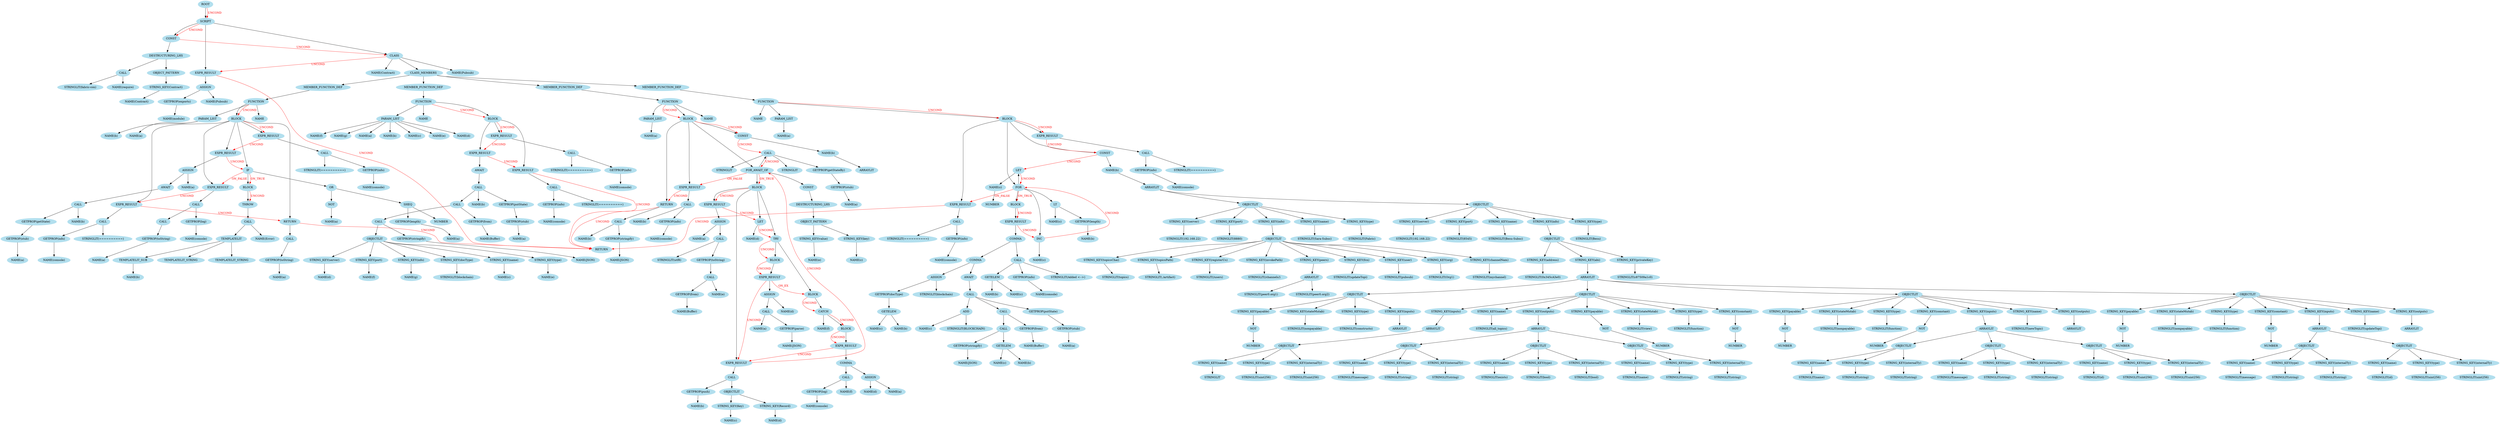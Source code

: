 digraph AST {
  node [color=lightblue2, style=filled];
  node0 [label="ROOT"];
  node1 [label="SCRIPT"];
  node0 -> node1 [weight=1];
  node2 [label="CONST"];
  node1 -> node2 [weight=1];
  node3 [label="DESTRUCTURING_LHS"];
  node2 -> node3 [weight=1];
  node4 [label="OBJECT_PATTERN"];
  node3 -> node4 [weight=1];
  node5 [label="STRING_KEY(Contract)"];
  node4 -> node5 [weight=1];
  node6 [label="NAME(Contract)"];
  node5 -> node6 [weight=1];
  node7 [label="CALL"];
  node3 -> node7 [weight=1];
  node8 [label="NAME(require)"];
  node7 -> node8 [weight=1];
  node9 [label="STRINGLIT(fabric-con)"];
  node7 -> node9 [weight=1];
  node10 [label="CLASS"];
  node2 -> node10 [label="UNCOND", fontcolor="red", weight=0.01, color="red"];
  node1 -> node10 [weight=1];
  node11 [label="NAME(Pubsub)"];
  node10 -> node11 [weight=1];
  node12 [label="NAME(Contract)"];
  node10 -> node12 [weight=1];
  node13 [label="CLASS_MEMBERS"];
  node10 -> node13 [weight=1];
  node14 [label="MEMBER_FUNCTION_DEF"];
  node13 -> node14 [weight=1];
  node15 [label="FUNCTION"];
  node14 -> node15 [weight=1];
  node16 [label="NAME"];
  node15 -> node16 [weight=1];
  node17 [label="PARAM_LIST"];
  node15 -> node17 [weight=1];
  node18 [label="NAME(a)"];
  node17 -> node18 [weight=1];
  node19 [label="BLOCK"];
  node15 -> node19 [weight=1];
  node20 [label="EXPR_RESULT"];
  node19 -> node20 [weight=1];
  node21 [label="CALL"];
  node20 -> node21 [weight=1];
  node22 [label="GETPROP(info)"];
  node21 -> node22 [weight=1];
  node23 [label="NAME(console)"];
  node22 -> node23 [weight=1];
  node24 [label="STRINGLIT(==========)"];
  node21 -> node24 [weight=1];
  node25 [label="CONST"];
  node20 -> node25 [label="UNCOND", fontcolor="red", weight=0.01, color="red"];
  node19 -> node25 [weight=1];
  node26 [label="NAME(b)"];
  node25 -> node26 [weight=1];
  node27 [label="ARRAYLIT"];
  node26 -> node27 [weight=1];
  node28 [label="OBJECTLIT"];
  node27 -> node28 [weight=1];
  node29 [label="STRING_KEY(name)"];
  node28 -> node29 [weight=1];
  node30 [label="STRINGLIT(Sara-Subsc)"];
  node29 -> node30 [weight=1];
  node31 [label="STRING_KEY(type)"];
  node28 -> node31 [weight=1];
  node32 [label="STRINGLIT(Fabric)"];
  node31 -> node32 [weight=1];
  node33 [label="STRING_KEY(server)"];
  node28 -> node33 [weight=1];
  node34 [label="STRINGLIT(192.168.22)"];
  node33 -> node34 [weight=1];
  node35 [label="STRING_KEY(port)"];
  node28 -> node35 [weight=1];
  node36 [label="STRINGLIT(8880)"];
  node35 -> node36 [weight=1];
  node37 [label="STRING_KEY(info)"];
  node28 -> node37 [weight=1];
  node38 [label="OBJECTLIT"];
  node37 -> node38 [weight=1];
  node39 [label="STRING_KEY(channelNam)"];
  node38 -> node39 [weight=1];
  node40 [label="STRINGLIT(mychannel)"];
  node39 -> node40 [weight=1];
  node41 [label="STRING_KEY(topicsChai)"];
  node38 -> node41 [weight=1];
  node42 [label="STRINGLIT(topics)"];
  node41 -> node42 [weight=1];
  node43 [label="STRING_KEY(topicsPath)"];
  node38 -> node43 [weight=1];
  node44 [label="STRINGLIT(./artifact)"];
  node43 -> node44 [weight=1];
  node45 [label="STRING_KEY(registerUs)"];
  node38 -> node45 [weight=1];
  node46 [label="STRINGLIT(/users)"];
  node45 -> node46 [weight=1];
  node47 [label="STRING_KEY(invokePath)"];
  node38 -> node47 [weight=1];
  node48 [label="STRINGLIT(/channels/)"];
  node47 -> node48 [weight=1];
  node49 [label="STRING_KEY(peers)"];
  node38 -> node49 [weight=1];
  node50 [label="ARRAYLIT"];
  node49 -> node50 [weight=1];
  node51 [label="STRINGLIT(peer0.org1)"];
  node50 -> node51 [weight=1];
  node52 [label="STRINGLIT(peer0.org2)"];
  node50 -> node52 [weight=1];
  node53 [label="STRING_KEY(fcn)"];
  node38 -> node53 [weight=1];
  node54 [label="STRINGLIT(updateTopi)"];
  node53 -> node54 [weight=1];
  node55 [label="STRING_KEY(user)"];
  node38 -> node55 [weight=1];
  node56 [label="STRINGLIT(pubsub)"];
  node55 -> node56 [weight=1];
  node57 [label="STRING_KEY(org)"];
  node38 -> node57 [weight=1];
  node58 [label="STRINGLIT(Org1)"];
  node57 -> node58 [weight=1];
  node59 [label="OBJECTLIT"];
  node27 -> node59 [weight=1];
  node60 [label="STRING_KEY(name)"];
  node59 -> node60 [weight=1];
  node61 [label="STRINGLIT(Besu-Subsc)"];
  node60 -> node61 [weight=1];
  node62 [label="STRING_KEY(type)"];
  node59 -> node62 [weight=1];
  node63 [label="STRINGLIT(Besu)"];
  node62 -> node63 [weight=1];
  node64 [label="STRING_KEY(server)"];
  node59 -> node64 [weight=1];
  node65 [label="STRINGLIT(192.168.22)"];
  node64 -> node65 [weight=1];
  node66 [label="STRING_KEY(port)"];
  node59 -> node66 [weight=1];
  node67 [label="STRINGLIT(8545)"];
  node66 -> node67 [weight=1];
  node68 [label="STRING_KEY(info)"];
  node59 -> node68 [weight=1];
  node69 [label="OBJECTLIT"];
  node68 -> node69 [weight=1];
  node70 [label="STRING_KEY(privateKey)"];
  node69 -> node70 [weight=1];
  node71 [label="STRINGLIT(c87509a1c0)"];
  node70 -> node71 [weight=1];
  node72 [label="STRING_KEY(address)"];
  node69 -> node72 [weight=1];
  node73 [label="STRINGLIT(0x345cA3e0)"];
  node72 -> node73 [weight=1];
  node74 [label="STRING_KEY(abi)"];
  node69 -> node74 [weight=1];
  node75 [label="ARRAYLIT"];
  node74 -> node75 [weight=1];
  node76 [label="OBJECTLIT"];
  node75 -> node76 [weight=1];
  node77 [label="STRING_KEY(inputs)"];
  node76 -> node77 [weight=1];
  node78 [label="ARRAYLIT"];
  node77 -> node78 [weight=1];
  node79 [label="STRING_KEY(payable)"];
  node76 -> node79 [weight=1];
  node80 [label="NOT"];
  node79 -> node80 [weight=1];
  node81 [label="NUMBER"];
  node80 -> node81 [weight=1];
  node82 [label="STRING_KEY(stateMutab)"];
  node76 -> node82 [weight=1];
  node83 [label="STRINGLIT(nonpayable)"];
  node82 -> node83 [weight=1];
  node84 [label="STRING_KEY(type)"];
  node76 -> node84 [weight=1];
  node85 [label="STRINGLIT(constructo)"];
  node84 -> node85 [weight=1];
  node86 [label="OBJECTLIT"];
  node75 -> node86 [weight=1];
  node87 [label="STRING_KEY(constant)"];
  node86 -> node87 [weight=1];
  node88 [label="NOT"];
  node87 -> node88 [weight=1];
  node89 [label="NUMBER"];
  node88 -> node89 [weight=1];
  node90 [label="STRING_KEY(inputs)"];
  node86 -> node90 [weight=1];
  node91 [label="ARRAYLIT"];
  node90 -> node91 [weight=1];
  node92 [label="OBJECTLIT"];
  node91 -> node92 [weight=1];
  node93 [label="STRING_KEY(internalTy)"];
  node92 -> node93 [weight=1];
  node94 [label="STRINGLIT(uint256)"];
  node93 -> node94 [weight=1];
  node95 [label="STRING_KEY(name)"];
  node92 -> node95 [weight=1];
  node96 [label="STRINGLIT"];
  node95 -> node96 [weight=1];
  node97 [label="STRING_KEY(type)"];
  node92 -> node97 [weight=1];
  node98 [label="STRINGLIT(uint256)"];
  node97 -> node98 [weight=1];
  node99 [label="STRING_KEY(name)"];
  node86 -> node99 [weight=1];
  node100 [label="STRINGLIT(all_topics)"];
  node99 -> node100 [weight=1];
  node101 [label="STRING_KEY(outputs)"];
  node86 -> node101 [weight=1];
  node102 [label="ARRAYLIT"];
  node101 -> node102 [weight=1];
  node103 [label="OBJECTLIT"];
  node102 -> node103 [weight=1];
  node104 [label="STRING_KEY(internalTy)"];
  node103 -> node104 [weight=1];
  node105 [label="STRINGLIT(bool)"];
  node104 -> node105 [weight=1];
  node106 [label="STRING_KEY(name)"];
  node103 -> node106 [weight=1];
  node107 [label="STRINGLIT(exists)"];
  node106 -> node107 [weight=1];
  node108 [label="STRING_KEY(type)"];
  node103 -> node108 [weight=1];
  node109 [label="STRINGLIT(bool)"];
  node108 -> node109 [weight=1];
  node110 [label="OBJECTLIT"];
  node102 -> node110 [weight=1];
  node111 [label="STRING_KEY(internalTy)"];
  node110 -> node111 [weight=1];
  node112 [label="STRINGLIT(string)"];
  node111 -> node112 [weight=1];
  node113 [label="STRING_KEY(name)"];
  node110 -> node113 [weight=1];
  node114 [label="STRINGLIT(name)"];
  node113 -> node114 [weight=1];
  node115 [label="STRING_KEY(type)"];
  node110 -> node115 [weight=1];
  node116 [label="STRINGLIT(string)"];
  node115 -> node116 [weight=1];
  node117 [label="OBJECTLIT"];
  node102 -> node117 [weight=1];
  node118 [label="STRING_KEY(internalTy)"];
  node117 -> node118 [weight=1];
  node119 [label="STRINGLIT(string)"];
  node118 -> node119 [weight=1];
  node120 [label="STRING_KEY(name)"];
  node117 -> node120 [weight=1];
  node121 [label="STRINGLIT(message)"];
  node120 -> node121 [weight=1];
  node122 [label="STRING_KEY(type)"];
  node117 -> node122 [weight=1];
  node123 [label="STRINGLIT(string)"];
  node122 -> node123 [weight=1];
  node124 [label="STRING_KEY(payable)"];
  node86 -> node124 [weight=1];
  node125 [label="NOT"];
  node124 -> node125 [weight=1];
  node126 [label="NUMBER"];
  node125 -> node126 [weight=1];
  node127 [label="STRING_KEY(stateMutab)"];
  node86 -> node127 [weight=1];
  node128 [label="STRINGLIT(view)"];
  node127 -> node128 [weight=1];
  node129 [label="STRING_KEY(type)"];
  node86 -> node129 [weight=1];
  node130 [label="STRINGLIT(function)"];
  node129 -> node130 [weight=1];
  node131 [label="OBJECTLIT"];
  node75 -> node131 [weight=1];
  node132 [label="STRING_KEY(constant)"];
  node131 -> node132 [weight=1];
  node133 [label="NOT"];
  node132 -> node133 [weight=1];
  node134 [label="NUMBER"];
  node133 -> node134 [weight=1];
  node135 [label="STRING_KEY(inputs)"];
  node131 -> node135 [weight=1];
  node136 [label="ARRAYLIT"];
  node135 -> node136 [weight=1];
  node137 [label="OBJECTLIT"];
  node136 -> node137 [weight=1];
  node138 [label="STRING_KEY(internalTy)"];
  node137 -> node138 [weight=1];
  node139 [label="STRINGLIT(uint256)"];
  node138 -> node139 [weight=1];
  node140 [label="STRING_KEY(name)"];
  node137 -> node140 [weight=1];
  node141 [label="STRINGLIT(id)"];
  node140 -> node141 [weight=1];
  node142 [label="STRING_KEY(type)"];
  node137 -> node142 [weight=1];
  node143 [label="STRINGLIT(uint256)"];
  node142 -> node143 [weight=1];
  node144 [label="OBJECTLIT"];
  node136 -> node144 [weight=1];
  node145 [label="STRING_KEY(internalTy)"];
  node144 -> node145 [weight=1];
  node146 [label="STRINGLIT(string)"];
  node145 -> node146 [weight=1];
  node147 [label="STRING_KEY(name)"];
  node144 -> node147 [weight=1];
  node148 [label="STRINGLIT(name)"];
  node147 -> node148 [weight=1];
  node149 [label="STRING_KEY(type)"];
  node144 -> node149 [weight=1];
  node150 [label="STRINGLIT(string)"];
  node149 -> node150 [weight=1];
  node151 [label="OBJECTLIT"];
  node136 -> node151 [weight=1];
  node152 [label="STRING_KEY(internalTy)"];
  node151 -> node152 [weight=1];
  node153 [label="STRINGLIT(string)"];
  node152 -> node153 [weight=1];
  node154 [label="STRING_KEY(name)"];
  node151 -> node154 [weight=1];
  node155 [label="STRINGLIT(message)"];
  node154 -> node155 [weight=1];
  node156 [label="STRING_KEY(type)"];
  node151 -> node156 [weight=1];
  node157 [label="STRINGLIT(string)"];
  node156 -> node157 [weight=1];
  node158 [label="STRING_KEY(name)"];
  node131 -> node158 [weight=1];
  node159 [label="STRINGLIT(newTopic)"];
  node158 -> node159 [weight=1];
  node160 [label="STRING_KEY(outputs)"];
  node131 -> node160 [weight=1];
  node161 [label="ARRAYLIT"];
  node160 -> node161 [weight=1];
  node162 [label="STRING_KEY(payable)"];
  node131 -> node162 [weight=1];
  node163 [label="NOT"];
  node162 -> node163 [weight=1];
  node164 [label="NUMBER"];
  node163 -> node164 [weight=1];
  node165 [label="STRING_KEY(stateMutab)"];
  node131 -> node165 [weight=1];
  node166 [label="STRINGLIT(nonpayable)"];
  node165 -> node166 [weight=1];
  node167 [label="STRING_KEY(type)"];
  node131 -> node167 [weight=1];
  node168 [label="STRINGLIT(function)"];
  node167 -> node168 [weight=1];
  node169 [label="OBJECTLIT"];
  node75 -> node169 [weight=1];
  node170 [label="STRING_KEY(constant)"];
  node169 -> node170 [weight=1];
  node171 [label="NOT"];
  node170 -> node171 [weight=1];
  node172 [label="NUMBER"];
  node171 -> node172 [weight=1];
  node173 [label="STRING_KEY(inputs)"];
  node169 -> node173 [weight=1];
  node174 [label="ARRAYLIT"];
  node173 -> node174 [weight=1];
  node175 [label="OBJECTLIT"];
  node174 -> node175 [weight=1];
  node176 [label="STRING_KEY(internalTy)"];
  node175 -> node176 [weight=1];
  node177 [label="STRINGLIT(uint256)"];
  node176 -> node177 [weight=1];
  node178 [label="STRING_KEY(name)"];
  node175 -> node178 [weight=1];
  node179 [label="STRINGLIT(id)"];
  node178 -> node179 [weight=1];
  node180 [label="STRING_KEY(type)"];
  node175 -> node180 [weight=1];
  node181 [label="STRINGLIT(uint256)"];
  node180 -> node181 [weight=1];
  node182 [label="OBJECTLIT"];
  node174 -> node182 [weight=1];
  node183 [label="STRING_KEY(internalTy)"];
  node182 -> node183 [weight=1];
  node184 [label="STRINGLIT(string)"];
  node183 -> node184 [weight=1];
  node185 [label="STRING_KEY(name)"];
  node182 -> node185 [weight=1];
  node186 [label="STRINGLIT(message)"];
  node185 -> node186 [weight=1];
  node187 [label="STRING_KEY(type)"];
  node182 -> node187 [weight=1];
  node188 [label="STRINGLIT(string)"];
  node187 -> node188 [weight=1];
  node189 [label="STRING_KEY(name)"];
  node169 -> node189 [weight=1];
  node190 [label="STRINGLIT(updateTopi)"];
  node189 -> node190 [weight=1];
  node191 [label="STRING_KEY(outputs)"];
  node169 -> node191 [weight=1];
  node192 [label="ARRAYLIT"];
  node191 -> node192 [weight=1];
  node193 [label="STRING_KEY(payable)"];
  node169 -> node193 [weight=1];
  node194 [label="NOT"];
  node193 -> node194 [weight=1];
  node195 [label="NUMBER"];
  node194 -> node195 [weight=1];
  node196 [label="STRING_KEY(stateMutab)"];
  node169 -> node196 [weight=1];
  node197 [label="STRINGLIT(nonpayable)"];
  node196 -> node197 [weight=1];
  node198 [label="STRING_KEY(type)"];
  node169 -> node198 [weight=1];
  node199 [label="STRINGLIT(function)"];
  node198 -> node199 [weight=1];
  node200 [label="LET"];
  node25 -> node200 [label="UNCOND", fontcolor="red", weight=0.01, color="red"];
  node201 [label="FOR"];
  node19 -> node201 [weight=1];
  node201 -> node200 [weight=1];
  node202 [label="NAME(c)"];
  node200 -> node202 [weight=1];
  node203 [label="NUMBER"];
  node202 -> node203 [weight=1];
  node200 -> node201 [label="UNCOND", fontcolor="red", weight=0.01, color="red"];
  node204 [label="LT"];
  node201 -> node204 [weight=1];
  node205 [label="NAME(c)"];
  node204 -> node205 [weight=1];
  node206 [label="GETPROP(length)"];
  node204 -> node206 [weight=1];
  node207 [label="NAME(b)"];
  node206 -> node207 [weight=1];
  node208 [label="INC"];
  node201 -> node208 [weight=1];
  node209 [label="NAME(c)"];
  node208 -> node209 [weight=1];
  node208 -> node201 [label="UNCOND", fontcolor="red", weight=0.01, color="red"];
  node210 [label="BLOCK"];
  node201 -> node210 [weight=1];
  node211 [label="EXPR_RESULT"];
  node210 -> node211 [weight=1];
  node212 [label="COMMA"];
  node211 -> node212 [weight=1];
  node213 [label="COMMA"];
  node212 -> node213 [weight=1];
  node214 [label="ASSIGN"];
  node213 -> node214 [weight=1];
  node215 [label="GETPROP(docType)"];
  node214 -> node215 [weight=1];
  node216 [label="GETELEM"];
  node215 -> node216 [weight=1];
  node217 [label="NAME(b)"];
  node216 -> node217 [weight=1];
  node218 [label="NAME(c)"];
  node216 -> node218 [weight=1];
  node219 [label="STRINGLIT(blockchain)"];
  node214 -> node219 [weight=1];
  node220 [label="AWAIT"];
  node213 -> node220 [weight=1];
  node221 [label="CALL"];
  node220 -> node221 [weight=1];
  node222 [label="GETPROP(putState)"];
  node221 -> node222 [weight=1];
  node223 [label="GETPROP(stub)"];
  node222 -> node223 [weight=1];
  node224 [label="NAME(a)"];
  node223 -> node224 [weight=1];
  node225 [label="ADD"];
  node221 -> node225 [weight=1];
  node226 [label="STRINGLIT(BLOCKCHAIN)"];
  node225 -> node226 [weight=1];
  node227 [label="NAME(c)"];
  node225 -> node227 [weight=1];
  node228 [label="CALL"];
  node221 -> node228 [weight=1];
  node229 [label="GETPROP(from)"];
  node228 -> node229 [weight=1];
  node230 [label="NAME(Buffer)"];
  node229 -> node230 [weight=1];
  node231 [label="CALL"];
  node228 -> node231 [weight=1];
  node232 [label="GETPROP(stringify)"];
  node231 -> node232 [weight=1];
  node233 [label="NAME(JSON)"];
  node232 -> node233 [weight=1];
  node234 [label="GETELEM"];
  node231 -> node234 [weight=1];
  node235 [label="NAME(b)"];
  node234 -> node235 [weight=1];
  node236 [label="NAME(c)"];
  node234 -> node236 [weight=1];
  node237 [label="CALL"];
  node212 -> node237 [weight=1];
  node238 [label="GETPROP(info)"];
  node237 -> node238 [weight=1];
  node239 [label="NAME(console)"];
  node238 -> node239 [weight=1];
  node240 [label="STRINGLIT(Added <-->)"];
  node237 -> node240 [weight=1];
  node241 [label="GETELEM"];
  node237 -> node241 [weight=1];
  node242 [label="NAME(b)"];
  node241 -> node242 [weight=1];
  node243 [label="NAME(c)"];
  node241 -> node243 [weight=1];
  node211 -> node208 [label="UNCOND", fontcolor="red", weight=0.01, color="red"];
  node210 -> node211 [label="UNCOND", fontcolor="red", weight=0.01, color="red"];
  node244 [label="EXPR_RESULT"];
  node201 -> node210 [label="ON_TRUE", fontcolor="red", weight=0.01, color="red"];
  node201 -> node244 [label="ON_FALSE", fontcolor="red", weight=0.01, color="red"];
  node19 -> node244 [weight=1];
  node245 [label="CALL"];
  node244 -> node245 [weight=1];
  node246 [label="GETPROP(info)"];
  node245 -> node246 [weight=1];
  node247 [label="NAME(console)"];
  node246 -> node247 [weight=1];
  node248 [label="STRINGLIT(==========)"];
  node245 -> node248 [weight=1];
  node244 -> RETURN [label="UNCOND", fontcolor="red", weight=0.01, color="red"];
  node19 -> node20 [label="UNCOND", fontcolor="red", weight=0.01, color="red"];
  node15 -> node19 [label="UNCOND", fontcolor="red", weight=0.01, color="red"];
  node249 [label="MEMBER_FUNCTION_DEF"];
  node13 -> node249 [weight=1];
  node250 [label="FUNCTION"];
  node249 -> node250 [weight=1];
  node251 [label="NAME"];
  node250 -> node251 [weight=1];
  node252 [label="PARAM_LIST"];
  node250 -> node252 [weight=1];
  node253 [label="NAME(a)"];
  node252 -> node253 [weight=1];
  node254 [label="NAME(b)"];
  node252 -> node254 [weight=1];
  node255 [label="BLOCK"];
  node250 -> node255 [weight=1];
  node256 [label="EXPR_RESULT"];
  node255 -> node256 [weight=1];
  node257 [label="CALL"];
  node256 -> node257 [weight=1];
  node258 [label="GETPROP(info)"];
  node257 -> node258 [weight=1];
  node259 [label="NAME(console)"];
  node258 -> node259 [weight=1];
  node260 [label="STRINGLIT(==========)"];
  node257 -> node260 [weight=1];
  node261 [label="EXPR_RESULT"];
  node256 -> node261 [label="UNCOND", fontcolor="red", weight=0.01, color="red"];
  node255 -> node261 [weight=1];
  node262 [label="ASSIGN"];
  node261 -> node262 [weight=1];
  node263 [label="NAME(a)"];
  node262 -> node263 [weight=1];
  node264 [label="AWAIT"];
  node262 -> node264 [weight=1];
  node265 [label="CALL"];
  node264 -> node265 [weight=1];
  node266 [label="GETPROP(getState)"];
  node265 -> node266 [weight=1];
  node267 [label="GETPROP(stub)"];
  node266 -> node267 [weight=1];
  node268 [label="NAME(a)"];
  node267 -> node268 [weight=1];
  node269 [label="NAME(b)"];
  node265 -> node269 [weight=1];
  node270 [label="IF"];
  node261 -> node270 [label="UNCOND", fontcolor="red", weight=0.01, color="red"];
  node255 -> node270 [weight=1];
  node271 [label="OR"];
  node270 -> node271 [weight=1];
  node272 [label="NOT"];
  node271 -> node272 [weight=1];
  node273 [label="NAME(a)"];
  node272 -> node273 [weight=1];
  node274 [label="SHEQ"];
  node271 -> node274 [weight=1];
  node275 [label="NUMBER"];
  node274 -> node275 [weight=1];
  node276 [label="GETPROP(length)"];
  node274 -> node276 [weight=1];
  node277 [label="NAME(a)"];
  node276 -> node277 [weight=1];
  node278 [label="BLOCK"];
  node270 -> node278 [weight=1];
  node279 [label="THROW"];
  node278 -> node279 [weight=1];
  node280 [label="CALL"];
  node279 -> node280 [weight=1];
  node281 [label="NAME(Error)"];
  node280 -> node281 [weight=1];
  node282 [label="TEMPLATELIT"];
  node280 -> node282 [weight=1];
  node283 [label="TEMPLATELIT_STRING"];
  node282 -> node283 [weight=1];
  node284 [label="TEMPLATELIT_SUB"];
  node282 -> node284 [weight=1];
  node285 [label="NAME(b)"];
  node284 -> node285 [weight=1];
  node286 [label="TEMPLATELIT_STRING"];
  node282 -> node286 [weight=1];
  node278 -> node279 [label="UNCOND", fontcolor="red", weight=0.01, color="red"];
  node287 [label="EXPR_RESULT"];
  node270 -> node278 [label="ON_TRUE", fontcolor="red", weight=0.01, color="red"];
  node270 -> node287 [label="ON_FALSE", fontcolor="red", weight=0.01, color="red"];
  node255 -> node287 [weight=1];
  node288 [label="CALL"];
  node287 -> node288 [weight=1];
  node289 [label="GETPROP(log)"];
  node288 -> node289 [weight=1];
  node290 [label="NAME(console)"];
  node289 -> node290 [weight=1];
  node291 [label="CALL"];
  node288 -> node291 [weight=1];
  node292 [label="GETPROP(toString)"];
  node291 -> node292 [weight=1];
  node293 [label="NAME(a)"];
  node292 -> node293 [weight=1];
  node294 [label="EXPR_RESULT"];
  node287 -> node294 [label="UNCOND", fontcolor="red", weight=0.01, color="red"];
  node255 -> node294 [weight=1];
  node295 [label="CALL"];
  node294 -> node295 [weight=1];
  node296 [label="GETPROP(info)"];
  node295 -> node296 [weight=1];
  node297 [label="NAME(console)"];
  node296 -> node297 [weight=1];
  node298 [label="STRINGLIT(==========)"];
  node295 -> node298 [weight=1];
  node299 [label="RETURN"];
  node294 -> node299 [label="UNCOND", fontcolor="red", weight=0.01, color="red"];
  node255 -> node299 [weight=1];
  node300 [label="CALL"];
  node299 -> node300 [weight=1];
  node301 [label="GETPROP(toString)"];
  node300 -> node301 [weight=1];
  node302 [label="NAME(a)"];
  node301 -> node302 [weight=1];
  node299 -> RETURN [label="UNCOND", fontcolor="red", weight=0.01, color="red"];
  node255 -> node256 [label="UNCOND", fontcolor="red", weight=0.01, color="red"];
  node250 -> node255 [label="UNCOND", fontcolor="red", weight=0.01, color="red"];
  node303 [label="MEMBER_FUNCTION_DEF"];
  node13 -> node303 [weight=1];
  node304 [label="FUNCTION"];
  node303 -> node304 [weight=1];
  node305 [label="NAME"];
  node304 -> node305 [weight=1];
  node306 [label="PARAM_LIST"];
  node304 -> node306 [weight=1];
  node307 [label="NAME(a)"];
  node306 -> node307 [weight=1];
  node308 [label="NAME(b)"];
  node306 -> node308 [weight=1];
  node309 [label="NAME(c)"];
  node306 -> node309 [weight=1];
  node310 [label="NAME(e)"];
  node306 -> node310 [weight=1];
  node311 [label="NAME(d)"];
  node306 -> node311 [weight=1];
  node312 [label="NAME(f)"];
  node306 -> node312 [weight=1];
  node313 [label="NAME(g)"];
  node306 -> node313 [weight=1];
  node314 [label="BLOCK"];
  node304 -> node314 [weight=1];
  node315 [label="EXPR_RESULT"];
  node314 -> node315 [weight=1];
  node316 [label="CALL"];
  node315 -> node316 [weight=1];
  node317 [label="GETPROP(info)"];
  node316 -> node317 [weight=1];
  node318 [label="NAME(console)"];
  node317 -> node318 [weight=1];
  node319 [label="STRINGLIT(==========)"];
  node316 -> node319 [weight=1];
  node320 [label="EXPR_RESULT"];
  node315 -> node320 [label="UNCOND", fontcolor="red", weight=0.01, color="red"];
  node314 -> node320 [weight=1];
  node321 [label="AWAIT"];
  node320 -> node321 [weight=1];
  node322 [label="CALL"];
  node321 -> node322 [weight=1];
  node323 [label="GETPROP(putState)"];
  node322 -> node323 [weight=1];
  node324 [label="GETPROP(stub)"];
  node323 -> node324 [weight=1];
  node325 [label="NAME(a)"];
  node324 -> node325 [weight=1];
  node326 [label="NAME(b)"];
  node322 -> node326 [weight=1];
  node327 [label="CALL"];
  node322 -> node327 [weight=1];
  node328 [label="GETPROP(from)"];
  node327 -> node328 [weight=1];
  node329 [label="NAME(Buffer)"];
  node328 -> node329 [weight=1];
  node330 [label="CALL"];
  node327 -> node330 [weight=1];
  node331 [label="GETPROP(stringify)"];
  node330 -> node331 [weight=1];
  node332 [label="NAME(JSON)"];
  node331 -> node332 [weight=1];
  node333 [label="OBJECTLIT"];
  node330 -> node333 [weight=1];
  node334 [label="STRING_KEY(docType)"];
  node333 -> node334 [weight=1];
  node335 [label="STRINGLIT(blockchain)"];
  node334 -> node335 [weight=1];
  node336 [label="STRING_KEY(name)"];
  node333 -> node336 [weight=1];
  node337 [label="NAME(c)"];
  node336 -> node337 [weight=1];
  node338 [label="STRING_KEY(type)"];
  node333 -> node338 [weight=1];
  node339 [label="NAME(e)"];
  node338 -> node339 [weight=1];
  node340 [label="STRING_KEY(server)"];
  node333 -> node340 [weight=1];
  node341 [label="NAME(d)"];
  node340 -> node341 [weight=1];
  node342 [label="STRING_KEY(port)"];
  node333 -> node342 [weight=1];
  node343 [label="NAME(f)"];
  node342 -> node343 [weight=1];
  node344 [label="STRING_KEY(info)"];
  node333 -> node344 [weight=1];
  node345 [label="NAME(g)"];
  node344 -> node345 [weight=1];
  node346 [label="EXPR_RESULT"];
  node320 -> node346 [label="UNCOND", fontcolor="red", weight=0.01, color="red"];
  node314 -> node346 [weight=1];
  node347 [label="CALL"];
  node346 -> node347 [weight=1];
  node348 [label="GETPROP(info)"];
  node347 -> node348 [weight=1];
  node349 [label="NAME(console)"];
  node348 -> node349 [weight=1];
  node350 [label="STRINGLIT(==========)"];
  node347 -> node350 [weight=1];
  node346 -> RETURN [label="UNCOND", fontcolor="red", weight=0.01, color="red"];
  node314 -> node315 [label="UNCOND", fontcolor="red", weight=0.01, color="red"];
  node304 -> node314 [label="UNCOND", fontcolor="red", weight=0.01, color="red"];
  node351 [label="MEMBER_FUNCTION_DEF"];
  node13 -> node351 [weight=1];
  node352 [label="FUNCTION"];
  node351 -> node352 [weight=1];
  node353 [label="NAME"];
  node352 -> node353 [weight=1];
  node354 [label="PARAM_LIST"];
  node352 -> node354 [weight=1];
  node355 [label="NAME(a)"];
  node354 -> node355 [weight=1];
  node356 [label="BLOCK"];
  node352 -> node356 [weight=1];
  node357 [label="CONST"];
  node356 -> node357 [weight=1];
  node358 [label="NAME(b)"];
  node357 -> node358 [weight=1];
  node359 [label="ARRAYLIT"];
  node358 -> node359 [weight=1];
  node360 [label="CALL"];
  node357 -> node360 [label="UNCOND", fontcolor="red", weight=0.01, color="red"];
  node361 [label="FOR_AWAIT_OF"];
  node356 -> node361 [weight=1];
  node362 [label="CONST"];
  node361 -> node362 [weight=1];
  node363 [label="DESTRUCTURING_LHS"];
  node362 -> node363 [weight=1];
  node364 [label="OBJECT_PATTERN"];
  node363 -> node364 [weight=1];
  node365 [label="STRING_KEY(key)"];
  node364 -> node365 [weight=1];
  node366 [label="NAME(c)"];
  node365 -> node366 [weight=1];
  node367 [label="STRING_KEY(value)"];
  node364 -> node367 [weight=1];
  node368 [label="NAME(e)"];
  node367 -> node368 [weight=1];
  node361 -> node360 [weight=1];
  node369 [label="GETPROP(getStateBy)"];
  node360 -> node369 [weight=1];
  node370 [label="GETPROP(stub)"];
  node369 -> node370 [weight=1];
  node371 [label="NAME(a)"];
  node370 -> node371 [weight=1];
  node372 [label="STRINGLIT"];
  node360 -> node372 [weight=1];
  node373 [label="STRINGLIT"];
  node360 -> node373 [weight=1];
  node360 -> node361 [label="UNCOND", fontcolor="red", weight=0.01, color="red"];
  node374 [label="BLOCK"];
  node361 -> node374 [weight=1];
  node375 [label="EXPR_RESULT"];
  node374 -> node375 [weight=1];
  node376 [label="ASSIGN"];
  node375 -> node376 [weight=1];
  node377 [label="NAME(a)"];
  node376 -> node377 [weight=1];
  node378 [label="CALL"];
  node376 -> node378 [weight=1];
  node379 [label="GETPROP(toString)"];
  node378 -> node379 [weight=1];
  node380 [label="CALL"];
  node379 -> node380 [weight=1];
  node381 [label="GETPROP(from)"];
  node380 -> node381 [weight=1];
  node382 [label="NAME(Buffer)"];
  node381 -> node382 [weight=1];
  node383 [label="NAME(e)"];
  node380 -> node383 [weight=1];
  node384 [label="STRINGLIT(utf8)"];
  node378 -> node384 [weight=1];
  node385 [label="LET"];
  node375 -> node385 [label="UNCOND", fontcolor="red", weight=0.01, color="red"];
  node374 -> node385 [weight=1];
  node386 [label="NAME(d)"];
  node385 -> node386 [weight=1];
  node387 [label="TRY"];
  node385 -> node387 [label="UNCOND", fontcolor="red", weight=0.01, color="red"];
  node374 -> node387 [weight=1];
  node388 [label="BLOCK"];
  node387 -> node388 [weight=1];
  node389 [label="EXPR_RESULT"];
  node388 -> node389 [weight=1];
  node390 [label="ASSIGN"];
  node389 -> node390 [weight=1];
  node391 [label="NAME(d)"];
  node390 -> node391 [weight=1];
  node392 [label="CALL"];
  node390 -> node392 [weight=1];
  node393 [label="GETPROP(parse)"];
  node392 -> node393 [weight=1];
  node394 [label="NAME(JSON)"];
  node393 -> node394 [weight=1];
  node395 [label="NAME(a)"];
  node392 -> node395 [weight=1];
  node396 [label="EXPR_RESULT"];
  node397 [label="BLOCK"];
  node389 -> node396 [label="UNCOND", fontcolor="red", weight=0.01, color="red"];
  node389 -> node397 [label="ON_EX", fontcolor="red", weight=0.01, color="red"];
  node388 -> node389 [label="UNCOND", fontcolor="red", weight=0.01, color="red"];
  node387 -> node397 [weight=1];
  node398 [label="CATCH"];
  node397 -> node398 [weight=1];
  node399 [label="NAME(f)"];
  node398 -> node399 [weight=1];
  node400 [label="BLOCK"];
  node398 -> node400 [weight=1];
  node401 [label="EXPR_RESULT"];
  node400 -> node401 [weight=1];
  node402 [label="COMMA"];
  node401 -> node402 [weight=1];
  node403 [label="CALL"];
  node402 -> node403 [weight=1];
  node404 [label="GETPROP(log)"];
  node403 -> node404 [weight=1];
  node405 [label="NAME(console)"];
  node404 -> node405 [weight=1];
  node406 [label="NAME(f)"];
  node403 -> node406 [weight=1];
  node407 [label="ASSIGN"];
  node402 -> node407 [weight=1];
  node408 [label="NAME(d)"];
  node407 -> node408 [weight=1];
  node409 [label="NAME(a)"];
  node407 -> node409 [weight=1];
  node401 -> node396 [label="UNCOND", fontcolor="red", weight=0.01, color="red"];
  node400 -> node401 [label="UNCOND", fontcolor="red", weight=0.01, color="red"];
  node398 -> node400 [label="UNCOND", fontcolor="red", weight=0.01, color="red"];
  node397 -> node398 [label="UNCOND", fontcolor="red", weight=0.01, color="red"];
  node387 -> node388 [label="UNCOND", fontcolor="red", weight=0.01, color="red"];
  node374 -> node396 [weight=1];
  node410 [label="CALL"];
  node396 -> node410 [weight=1];
  node411 [label="GETPROP(push)"];
  node410 -> node411 [weight=1];
  node412 [label="NAME(b)"];
  node411 -> node412 [weight=1];
  node413 [label="OBJECTLIT"];
  node410 -> node413 [weight=1];
  node414 [label="STRING_KEY(Key)"];
  node413 -> node414 [weight=1];
  node415 [label="NAME(c)"];
  node414 -> node415 [weight=1];
  node416 [label="STRING_KEY(Record)"];
  node413 -> node416 [weight=1];
  node417 [label="NAME(d)"];
  node416 -> node417 [weight=1];
  node396 -> node361 [label="UNCOND", fontcolor="red", weight=0.01, color="red"];
  node374 -> node375 [label="UNCOND", fontcolor="red", weight=0.01, color="red"];
  node418 [label="EXPR_RESULT"];
  node361 -> node374 [label="ON_TRUE", fontcolor="red", weight=0.01, color="red"];
  node361 -> node418 [label="ON_FALSE", fontcolor="red", weight=0.01, color="red"];
  node356 -> node418 [weight=1];
  node419 [label="CALL"];
  node418 -> node419 [weight=1];
  node420 [label="GETPROP(info)"];
  node419 -> node420 [weight=1];
  node421 [label="NAME(console)"];
  node420 -> node421 [weight=1];
  node422 [label="NAME(b)"];
  node419 -> node422 [weight=1];
  node423 [label="RETURN"];
  node418 -> node423 [label="UNCOND", fontcolor="red", weight=0.01, color="red"];
  node356 -> node423 [weight=1];
  node424 [label="CALL"];
  node423 -> node424 [weight=1];
  node425 [label="GETPROP(stringify)"];
  node424 -> node425 [weight=1];
  node426 [label="NAME(JSON)"];
  node425 -> node426 [weight=1];
  node427 [label="NAME(b)"];
  node424 -> node427 [weight=1];
  node423 -> RETURN [label="UNCOND", fontcolor="red", weight=0.01, color="red"];
  node356 -> node357 [label="UNCOND", fontcolor="red", weight=0.01, color="red"];
  node352 -> node356 [label="UNCOND", fontcolor="red", weight=0.01, color="red"];
  node428 [label="EXPR_RESULT"];
  node10 -> node428 [label="UNCOND", fontcolor="red", weight=0.01, color="red"];
  node1 -> node428 [weight=1];
  node429 [label="ASSIGN"];
  node428 -> node429 [weight=1];
  node430 [label="GETPROP(exports)"];
  node429 -> node430 [weight=1];
  node431 [label="NAME(module)"];
  node430 -> node431 [weight=1];
  node432 [label="NAME(Pubsub)"];
  node429 -> node432 [weight=1];
  node428 -> RETURN [label="UNCOND", fontcolor="red", weight=0.01, color="red"];
  node1 -> node2 [label="UNCOND", fontcolor="red", weight=0.01, color="red"];
  node0 -> node1 [label="UNCOND", fontcolor="red", weight=0.01, color="red"];
}


